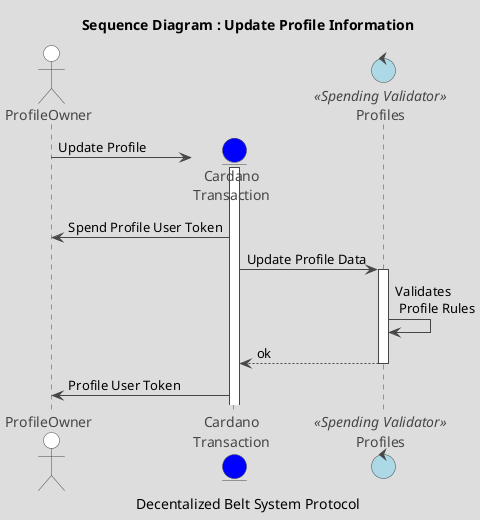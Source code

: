 @startuml UpdateProfile

title: Sequence Diagram : Update Profile Information
caption: Decentalized Belt System Protocol

!theme toy

skinparam control<< Spending Validator >>  {
    BackgroundColor LightBlue
}
skinparam control<< Minting Policy >>    {
    BackgroundColor MediumPurple
}


actor ProfileOwner #white
entity Cardano as "Cardano\nTransaction" #blue


control ProfilesV as "Profiles" << Spending Validator >>

create Cardano
ProfileOwner -> Cardano --++ : Update Profile
Cardano -> ProfileOwner: Spend Profile User Token
Cardano -> ProfilesV ++ : Update Profile Data
ProfilesV -> ProfilesV : Validates\n Profile Rules
ProfilesV --> Cardano --: ok

Cardano -> ProfileOwner : Profile User Token



@enduml

